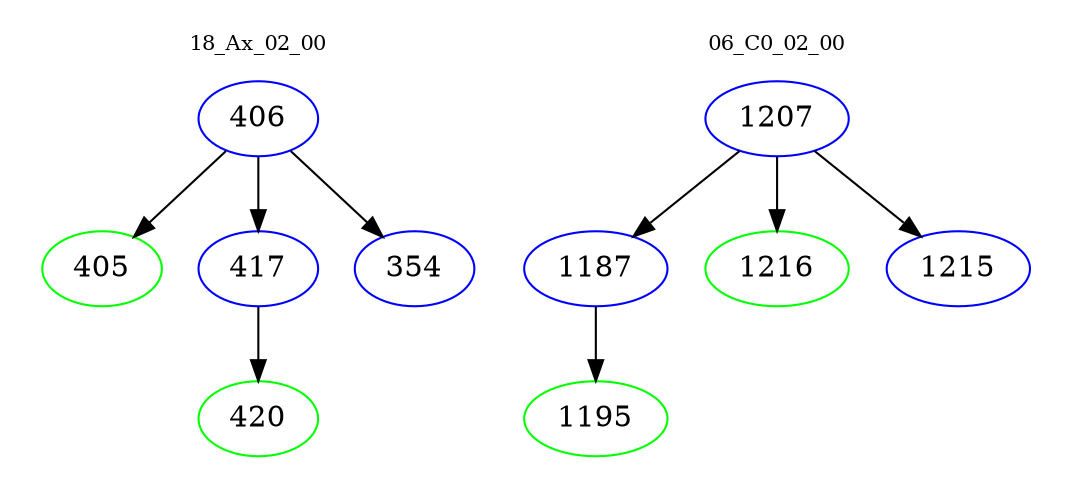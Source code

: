 digraph{
subgraph cluster_0 {
color = white
label = "18_Ax_02_00";
fontsize=10;
T0_406 [label="406", color="blue"]
T0_406 -> T0_405 [color="black"]
T0_405 [label="405", color="green"]
T0_406 -> T0_417 [color="black"]
T0_417 [label="417", color="blue"]
T0_417 -> T0_420 [color="black"]
T0_420 [label="420", color="green"]
T0_406 -> T0_354 [color="black"]
T0_354 [label="354", color="blue"]
}
subgraph cluster_1 {
color = white
label = "06_C0_02_00";
fontsize=10;
T1_1207 [label="1207", color="blue"]
T1_1207 -> T1_1187 [color="black"]
T1_1187 [label="1187", color="blue"]
T1_1187 -> T1_1195 [color="black"]
T1_1195 [label="1195", color="green"]
T1_1207 -> T1_1216 [color="black"]
T1_1216 [label="1216", color="green"]
T1_1207 -> T1_1215 [color="black"]
T1_1215 [label="1215", color="blue"]
}
}
